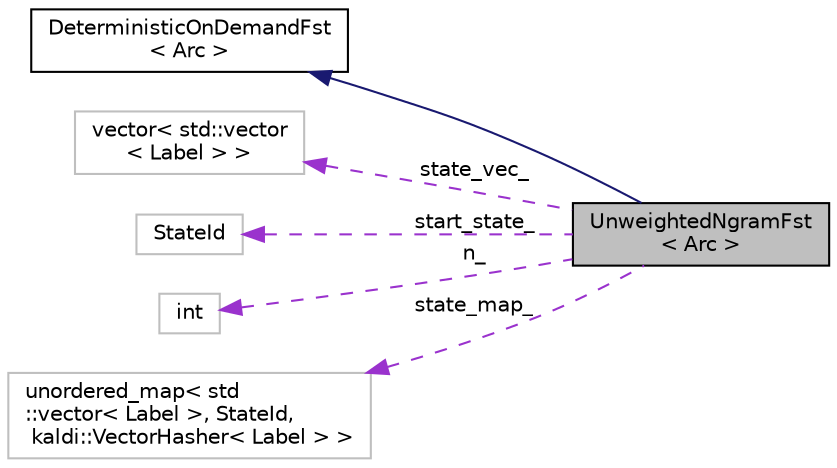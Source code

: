 digraph "UnweightedNgramFst&lt; Arc &gt;"
{
  edge [fontname="Helvetica",fontsize="10",labelfontname="Helvetica",labelfontsize="10"];
  node [fontname="Helvetica",fontsize="10",shape=record];
  rankdir="LR";
  Node2 [label="UnweightedNgramFst\l\< Arc \>",height=0.2,width=0.4,color="black", fillcolor="grey75", style="filled", fontcolor="black"];
  Node3 -> Node2 [dir="back",color="midnightblue",fontsize="10",style="solid",fontname="Helvetica"];
  Node3 [label="DeterministicOnDemandFst\l\< Arc \>",height=0.2,width=0.4,color="black", fillcolor="white", style="filled",URL="$classfst_1_1DeterministicOnDemandFst.html",tooltip="class DeterministicOnDemandFst is an \"FST-like\" base-class. "];
  Node4 -> Node2 [dir="back",color="darkorchid3",fontsize="10",style="dashed",label=" state_vec_" ,fontname="Helvetica"];
  Node4 [label="vector\< std::vector\l\< Label \> \>",height=0.2,width=0.4,color="grey75", fillcolor="white", style="filled"];
  Node5 -> Node2 [dir="back",color="darkorchid3",fontsize="10",style="dashed",label=" start_state_" ,fontname="Helvetica"];
  Node5 [label="StateId",height=0.2,width=0.4,color="grey75", fillcolor="white", style="filled"];
  Node6 -> Node2 [dir="back",color="darkorchid3",fontsize="10",style="dashed",label=" n_" ,fontname="Helvetica"];
  Node6 [label="int",height=0.2,width=0.4,color="grey75", fillcolor="white", style="filled"];
  Node7 -> Node2 [dir="back",color="darkorchid3",fontsize="10",style="dashed",label=" state_map_" ,fontname="Helvetica"];
  Node7 [label="unordered_map\< std\l::vector\< Label \>, StateId,\l kaldi::VectorHasher\< Label \> \>",height=0.2,width=0.4,color="grey75", fillcolor="white", style="filled"];
}
